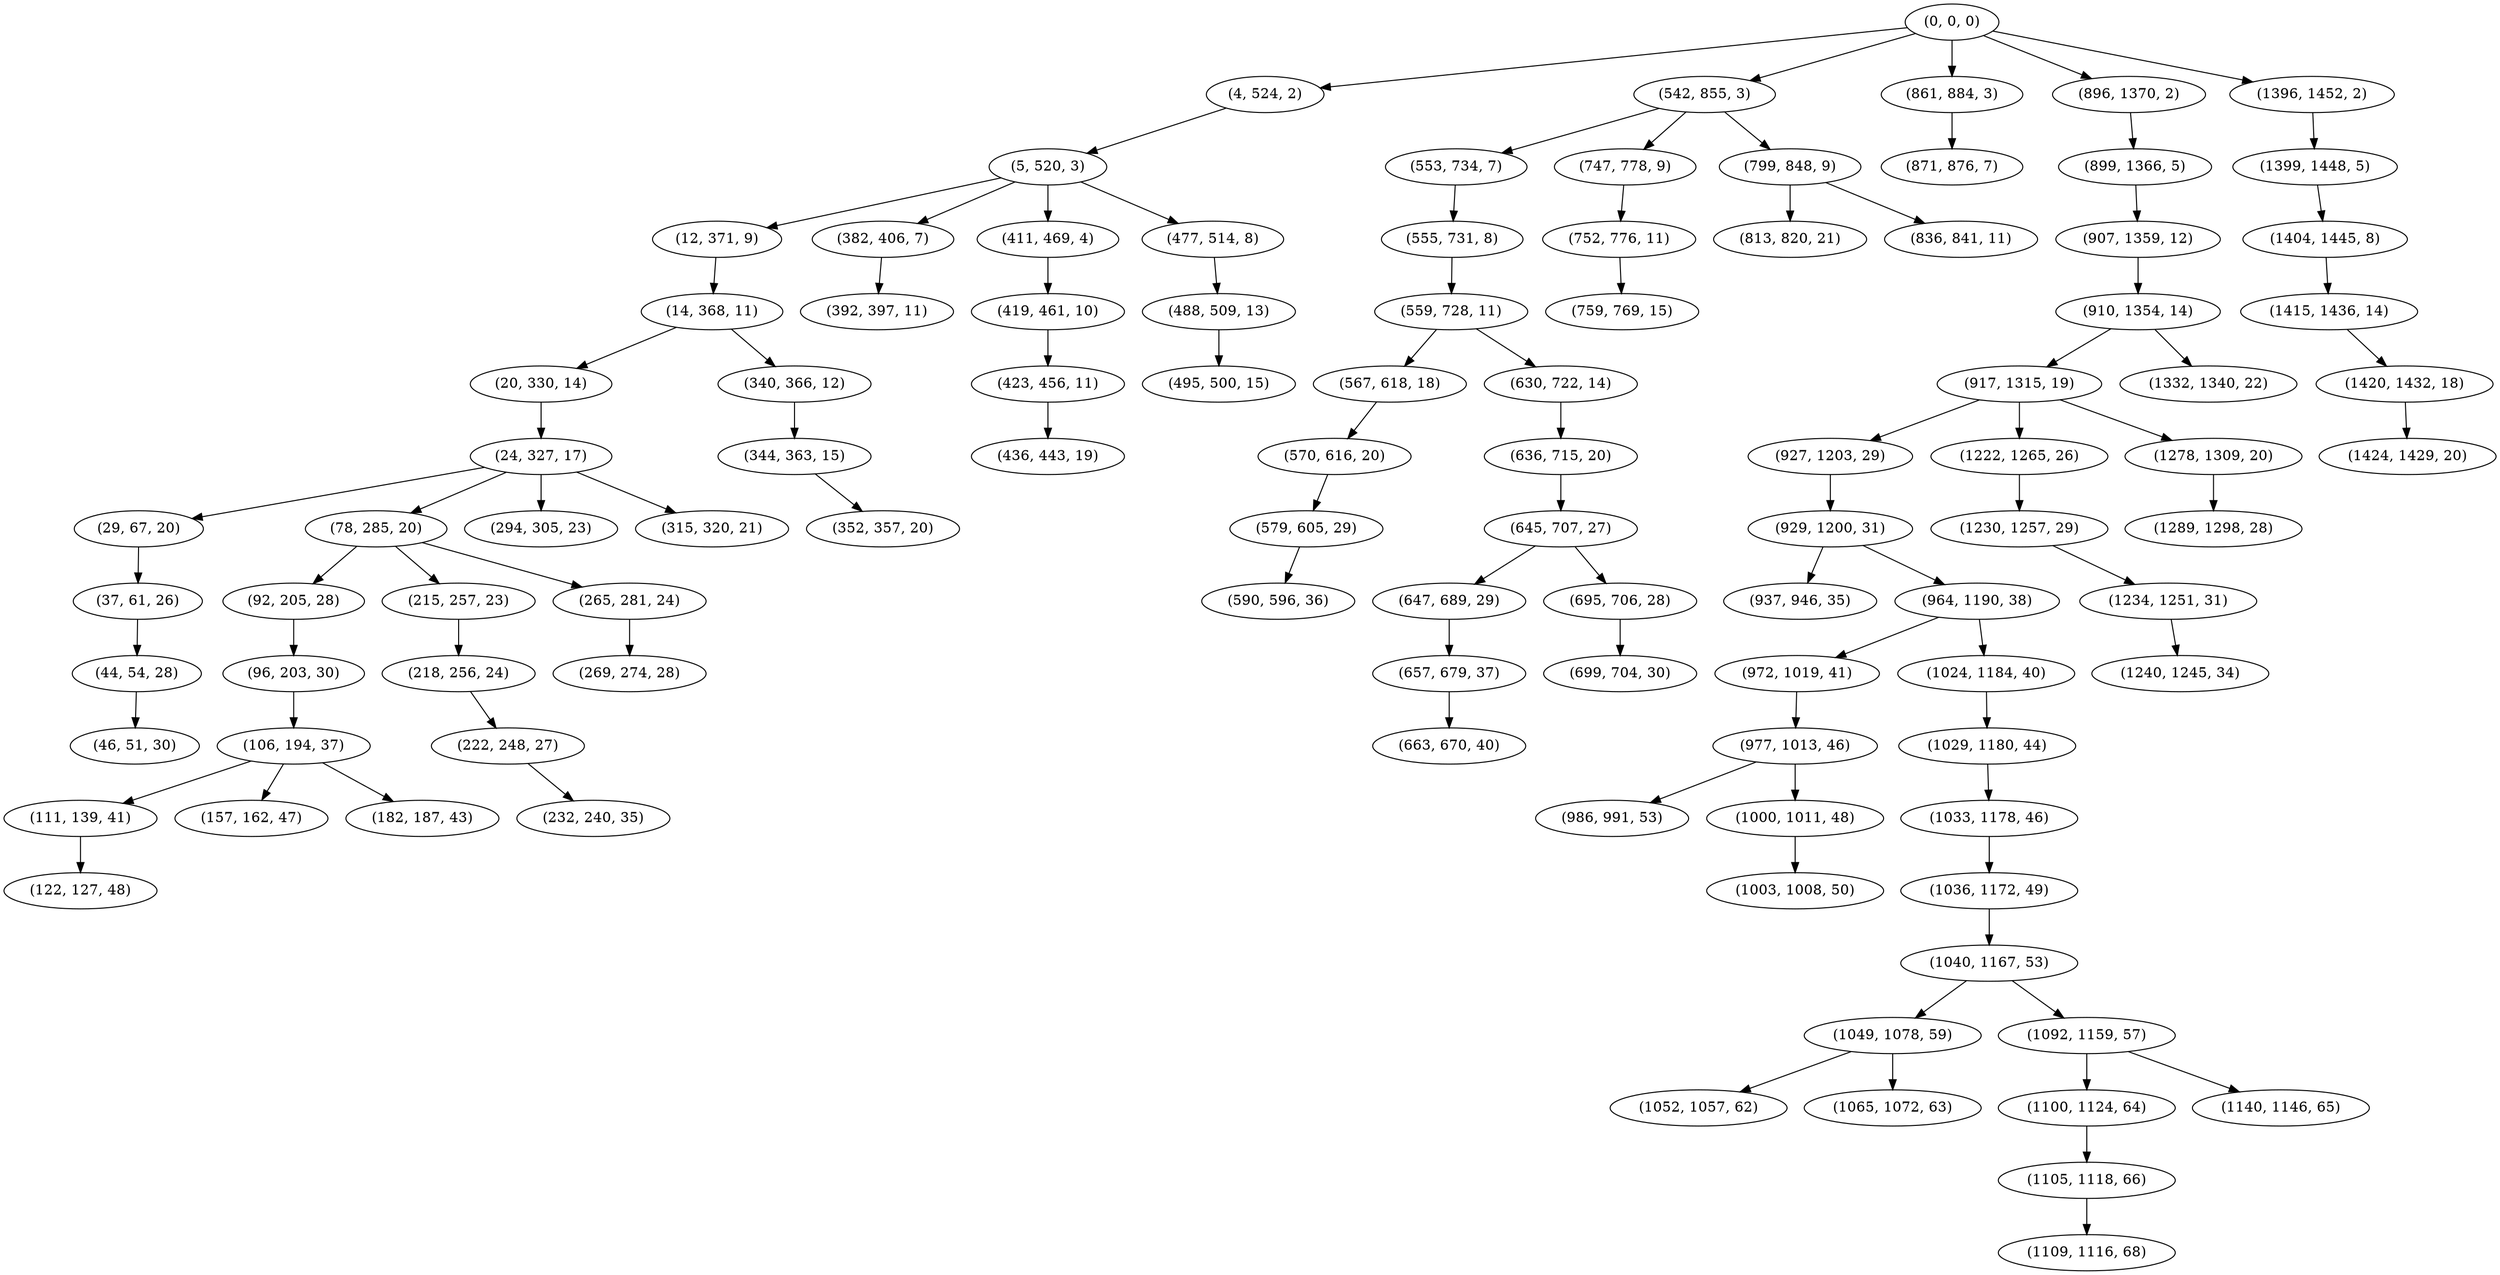 digraph tree {
    "(0, 0, 0)";
    "(4, 524, 2)";
    "(5, 520, 3)";
    "(12, 371, 9)";
    "(14, 368, 11)";
    "(20, 330, 14)";
    "(24, 327, 17)";
    "(29, 67, 20)";
    "(37, 61, 26)";
    "(44, 54, 28)";
    "(46, 51, 30)";
    "(78, 285, 20)";
    "(92, 205, 28)";
    "(96, 203, 30)";
    "(106, 194, 37)";
    "(111, 139, 41)";
    "(122, 127, 48)";
    "(157, 162, 47)";
    "(182, 187, 43)";
    "(215, 257, 23)";
    "(218, 256, 24)";
    "(222, 248, 27)";
    "(232, 240, 35)";
    "(265, 281, 24)";
    "(269, 274, 28)";
    "(294, 305, 23)";
    "(315, 320, 21)";
    "(340, 366, 12)";
    "(344, 363, 15)";
    "(352, 357, 20)";
    "(382, 406, 7)";
    "(392, 397, 11)";
    "(411, 469, 4)";
    "(419, 461, 10)";
    "(423, 456, 11)";
    "(436, 443, 19)";
    "(477, 514, 8)";
    "(488, 509, 13)";
    "(495, 500, 15)";
    "(542, 855, 3)";
    "(553, 734, 7)";
    "(555, 731, 8)";
    "(559, 728, 11)";
    "(567, 618, 18)";
    "(570, 616, 20)";
    "(579, 605, 29)";
    "(590, 596, 36)";
    "(630, 722, 14)";
    "(636, 715, 20)";
    "(645, 707, 27)";
    "(647, 689, 29)";
    "(657, 679, 37)";
    "(663, 670, 40)";
    "(695, 706, 28)";
    "(699, 704, 30)";
    "(747, 778, 9)";
    "(752, 776, 11)";
    "(759, 769, 15)";
    "(799, 848, 9)";
    "(813, 820, 21)";
    "(836, 841, 11)";
    "(861, 884, 3)";
    "(871, 876, 7)";
    "(896, 1370, 2)";
    "(899, 1366, 5)";
    "(907, 1359, 12)";
    "(910, 1354, 14)";
    "(917, 1315, 19)";
    "(927, 1203, 29)";
    "(929, 1200, 31)";
    "(937, 946, 35)";
    "(964, 1190, 38)";
    "(972, 1019, 41)";
    "(977, 1013, 46)";
    "(986, 991, 53)";
    "(1000, 1011, 48)";
    "(1003, 1008, 50)";
    "(1024, 1184, 40)";
    "(1029, 1180, 44)";
    "(1033, 1178, 46)";
    "(1036, 1172, 49)";
    "(1040, 1167, 53)";
    "(1049, 1078, 59)";
    "(1052, 1057, 62)";
    "(1065, 1072, 63)";
    "(1092, 1159, 57)";
    "(1100, 1124, 64)";
    "(1105, 1118, 66)";
    "(1109, 1116, 68)";
    "(1140, 1146, 65)";
    "(1222, 1265, 26)";
    "(1230, 1257, 29)";
    "(1234, 1251, 31)";
    "(1240, 1245, 34)";
    "(1278, 1309, 20)";
    "(1289, 1298, 28)";
    "(1332, 1340, 22)";
    "(1396, 1452, 2)";
    "(1399, 1448, 5)";
    "(1404, 1445, 8)";
    "(1415, 1436, 14)";
    "(1420, 1432, 18)";
    "(1424, 1429, 20)";
    "(0, 0, 0)" -> "(4, 524, 2)";
    "(0, 0, 0)" -> "(542, 855, 3)";
    "(0, 0, 0)" -> "(861, 884, 3)";
    "(0, 0, 0)" -> "(896, 1370, 2)";
    "(0, 0, 0)" -> "(1396, 1452, 2)";
    "(4, 524, 2)" -> "(5, 520, 3)";
    "(5, 520, 3)" -> "(12, 371, 9)";
    "(5, 520, 3)" -> "(382, 406, 7)";
    "(5, 520, 3)" -> "(411, 469, 4)";
    "(5, 520, 3)" -> "(477, 514, 8)";
    "(12, 371, 9)" -> "(14, 368, 11)";
    "(14, 368, 11)" -> "(20, 330, 14)";
    "(14, 368, 11)" -> "(340, 366, 12)";
    "(20, 330, 14)" -> "(24, 327, 17)";
    "(24, 327, 17)" -> "(29, 67, 20)";
    "(24, 327, 17)" -> "(78, 285, 20)";
    "(24, 327, 17)" -> "(294, 305, 23)";
    "(24, 327, 17)" -> "(315, 320, 21)";
    "(29, 67, 20)" -> "(37, 61, 26)";
    "(37, 61, 26)" -> "(44, 54, 28)";
    "(44, 54, 28)" -> "(46, 51, 30)";
    "(78, 285, 20)" -> "(92, 205, 28)";
    "(78, 285, 20)" -> "(215, 257, 23)";
    "(78, 285, 20)" -> "(265, 281, 24)";
    "(92, 205, 28)" -> "(96, 203, 30)";
    "(96, 203, 30)" -> "(106, 194, 37)";
    "(106, 194, 37)" -> "(111, 139, 41)";
    "(106, 194, 37)" -> "(157, 162, 47)";
    "(106, 194, 37)" -> "(182, 187, 43)";
    "(111, 139, 41)" -> "(122, 127, 48)";
    "(215, 257, 23)" -> "(218, 256, 24)";
    "(218, 256, 24)" -> "(222, 248, 27)";
    "(222, 248, 27)" -> "(232, 240, 35)";
    "(265, 281, 24)" -> "(269, 274, 28)";
    "(340, 366, 12)" -> "(344, 363, 15)";
    "(344, 363, 15)" -> "(352, 357, 20)";
    "(382, 406, 7)" -> "(392, 397, 11)";
    "(411, 469, 4)" -> "(419, 461, 10)";
    "(419, 461, 10)" -> "(423, 456, 11)";
    "(423, 456, 11)" -> "(436, 443, 19)";
    "(477, 514, 8)" -> "(488, 509, 13)";
    "(488, 509, 13)" -> "(495, 500, 15)";
    "(542, 855, 3)" -> "(553, 734, 7)";
    "(542, 855, 3)" -> "(747, 778, 9)";
    "(542, 855, 3)" -> "(799, 848, 9)";
    "(553, 734, 7)" -> "(555, 731, 8)";
    "(555, 731, 8)" -> "(559, 728, 11)";
    "(559, 728, 11)" -> "(567, 618, 18)";
    "(559, 728, 11)" -> "(630, 722, 14)";
    "(567, 618, 18)" -> "(570, 616, 20)";
    "(570, 616, 20)" -> "(579, 605, 29)";
    "(579, 605, 29)" -> "(590, 596, 36)";
    "(630, 722, 14)" -> "(636, 715, 20)";
    "(636, 715, 20)" -> "(645, 707, 27)";
    "(645, 707, 27)" -> "(647, 689, 29)";
    "(645, 707, 27)" -> "(695, 706, 28)";
    "(647, 689, 29)" -> "(657, 679, 37)";
    "(657, 679, 37)" -> "(663, 670, 40)";
    "(695, 706, 28)" -> "(699, 704, 30)";
    "(747, 778, 9)" -> "(752, 776, 11)";
    "(752, 776, 11)" -> "(759, 769, 15)";
    "(799, 848, 9)" -> "(813, 820, 21)";
    "(799, 848, 9)" -> "(836, 841, 11)";
    "(861, 884, 3)" -> "(871, 876, 7)";
    "(896, 1370, 2)" -> "(899, 1366, 5)";
    "(899, 1366, 5)" -> "(907, 1359, 12)";
    "(907, 1359, 12)" -> "(910, 1354, 14)";
    "(910, 1354, 14)" -> "(917, 1315, 19)";
    "(910, 1354, 14)" -> "(1332, 1340, 22)";
    "(917, 1315, 19)" -> "(927, 1203, 29)";
    "(917, 1315, 19)" -> "(1222, 1265, 26)";
    "(917, 1315, 19)" -> "(1278, 1309, 20)";
    "(927, 1203, 29)" -> "(929, 1200, 31)";
    "(929, 1200, 31)" -> "(937, 946, 35)";
    "(929, 1200, 31)" -> "(964, 1190, 38)";
    "(964, 1190, 38)" -> "(972, 1019, 41)";
    "(964, 1190, 38)" -> "(1024, 1184, 40)";
    "(972, 1019, 41)" -> "(977, 1013, 46)";
    "(977, 1013, 46)" -> "(986, 991, 53)";
    "(977, 1013, 46)" -> "(1000, 1011, 48)";
    "(1000, 1011, 48)" -> "(1003, 1008, 50)";
    "(1024, 1184, 40)" -> "(1029, 1180, 44)";
    "(1029, 1180, 44)" -> "(1033, 1178, 46)";
    "(1033, 1178, 46)" -> "(1036, 1172, 49)";
    "(1036, 1172, 49)" -> "(1040, 1167, 53)";
    "(1040, 1167, 53)" -> "(1049, 1078, 59)";
    "(1040, 1167, 53)" -> "(1092, 1159, 57)";
    "(1049, 1078, 59)" -> "(1052, 1057, 62)";
    "(1049, 1078, 59)" -> "(1065, 1072, 63)";
    "(1092, 1159, 57)" -> "(1100, 1124, 64)";
    "(1092, 1159, 57)" -> "(1140, 1146, 65)";
    "(1100, 1124, 64)" -> "(1105, 1118, 66)";
    "(1105, 1118, 66)" -> "(1109, 1116, 68)";
    "(1222, 1265, 26)" -> "(1230, 1257, 29)";
    "(1230, 1257, 29)" -> "(1234, 1251, 31)";
    "(1234, 1251, 31)" -> "(1240, 1245, 34)";
    "(1278, 1309, 20)" -> "(1289, 1298, 28)";
    "(1396, 1452, 2)" -> "(1399, 1448, 5)";
    "(1399, 1448, 5)" -> "(1404, 1445, 8)";
    "(1404, 1445, 8)" -> "(1415, 1436, 14)";
    "(1415, 1436, 14)" -> "(1420, 1432, 18)";
    "(1420, 1432, 18)" -> "(1424, 1429, 20)";
}
